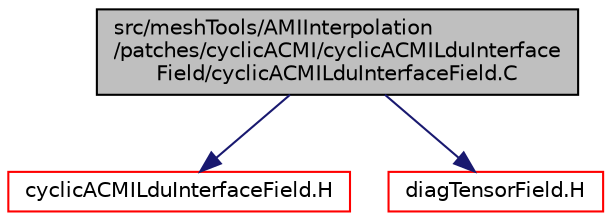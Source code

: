 digraph "src/meshTools/AMIInterpolation/patches/cyclicACMI/cyclicACMILduInterfaceField/cyclicACMILduInterfaceField.C"
{
  bgcolor="transparent";
  edge [fontname="Helvetica",fontsize="10",labelfontname="Helvetica",labelfontsize="10"];
  node [fontname="Helvetica",fontsize="10",shape=record];
  Node1 [label="src/meshTools/AMIInterpolation\l/patches/cyclicACMI/cyclicACMILduInterface\lField/cyclicACMILduInterfaceField.C",height=0.2,width=0.4,color="black", fillcolor="grey75", style="filled", fontcolor="black"];
  Node1 -> Node2 [color="midnightblue",fontsize="10",style="solid",fontname="Helvetica"];
  Node2 [label="cyclicACMILduInterfaceField.H",height=0.2,width=0.4,color="red",URL="$a07355.html"];
  Node1 -> Node3 [color="midnightblue",fontsize="10",style="solid",fontname="Helvetica"];
  Node3 [label="diagTensorField.H",height=0.2,width=0.4,color="red",URL="$a08093.html"];
}
